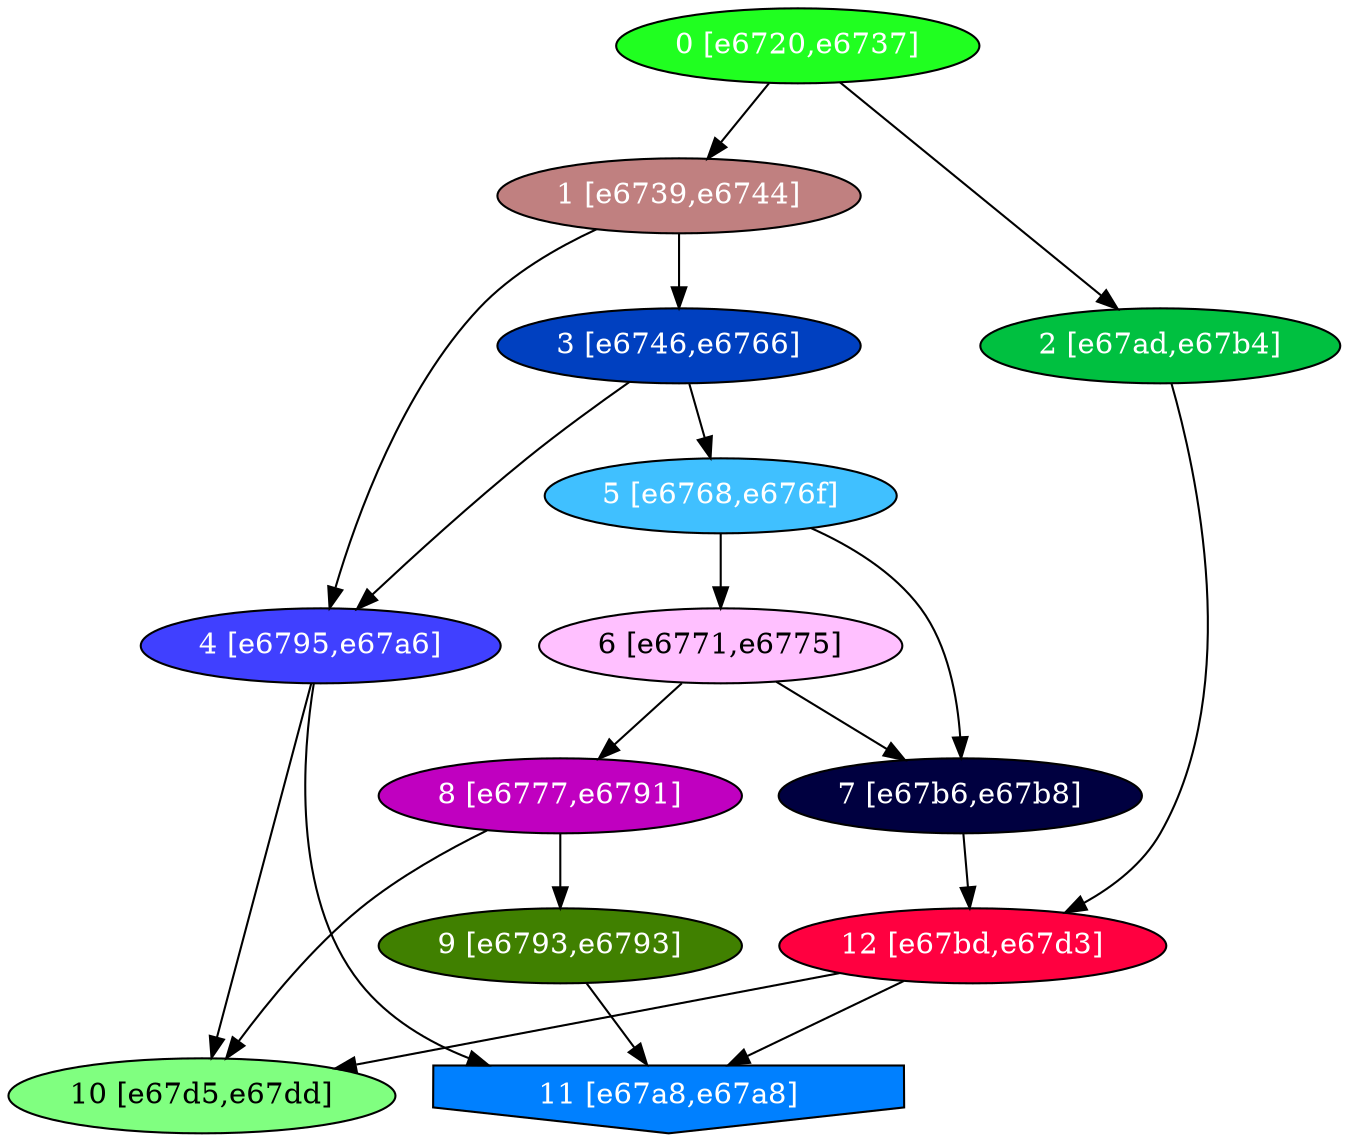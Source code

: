 diGraph libnss3{
	libnss3_0  [style=filled fillcolor="#20FF20" fontcolor="#ffffff" shape=oval label="0 [e6720,e6737]"]
	libnss3_1  [style=filled fillcolor="#C08080" fontcolor="#ffffff" shape=oval label="1 [e6739,e6744]"]
	libnss3_2  [style=filled fillcolor="#00C040" fontcolor="#ffffff" shape=oval label="2 [e67ad,e67b4]"]
	libnss3_3  [style=filled fillcolor="#0040C0" fontcolor="#ffffff" shape=oval label="3 [e6746,e6766]"]
	libnss3_4  [style=filled fillcolor="#4040FF" fontcolor="#ffffff" shape=oval label="4 [e6795,e67a6]"]
	libnss3_5  [style=filled fillcolor="#40C0FF" fontcolor="#ffffff" shape=oval label="5 [e6768,e676f]"]
	libnss3_6  [style=filled fillcolor="#FFC0FF" fontcolor="#000000" shape=oval label="6 [e6771,e6775]"]
	libnss3_7  [style=filled fillcolor="#000040" fontcolor="#ffffff" shape=oval label="7 [e67b6,e67b8]"]
	libnss3_8  [style=filled fillcolor="#C000C0" fontcolor="#ffffff" shape=oval label="8 [e6777,e6791]"]
	libnss3_9  [style=filled fillcolor="#408000" fontcolor="#ffffff" shape=oval label="9 [e6793,e6793]"]
	libnss3_a  [style=filled fillcolor="#80FF80" fontcolor="#000000" shape=oval label="10 [e67d5,e67dd]"]
	libnss3_b  [style=filled fillcolor="#0080FF" fontcolor="#ffffff" shape=invhouse label="11 [e67a8,e67a8]"]
	libnss3_c  [style=filled fillcolor="#FF0040" fontcolor="#ffffff" shape=oval label="12 [e67bd,e67d3]"]

	libnss3_0 -> libnss3_1
	libnss3_0 -> libnss3_2
	libnss3_1 -> libnss3_3
	libnss3_1 -> libnss3_4
	libnss3_2 -> libnss3_c
	libnss3_3 -> libnss3_4
	libnss3_3 -> libnss3_5
	libnss3_4 -> libnss3_a
	libnss3_4 -> libnss3_b
	libnss3_5 -> libnss3_6
	libnss3_5 -> libnss3_7
	libnss3_6 -> libnss3_7
	libnss3_6 -> libnss3_8
	libnss3_7 -> libnss3_c
	libnss3_8 -> libnss3_9
	libnss3_8 -> libnss3_a
	libnss3_9 -> libnss3_b
	libnss3_c -> libnss3_a
	libnss3_c -> libnss3_b
}
